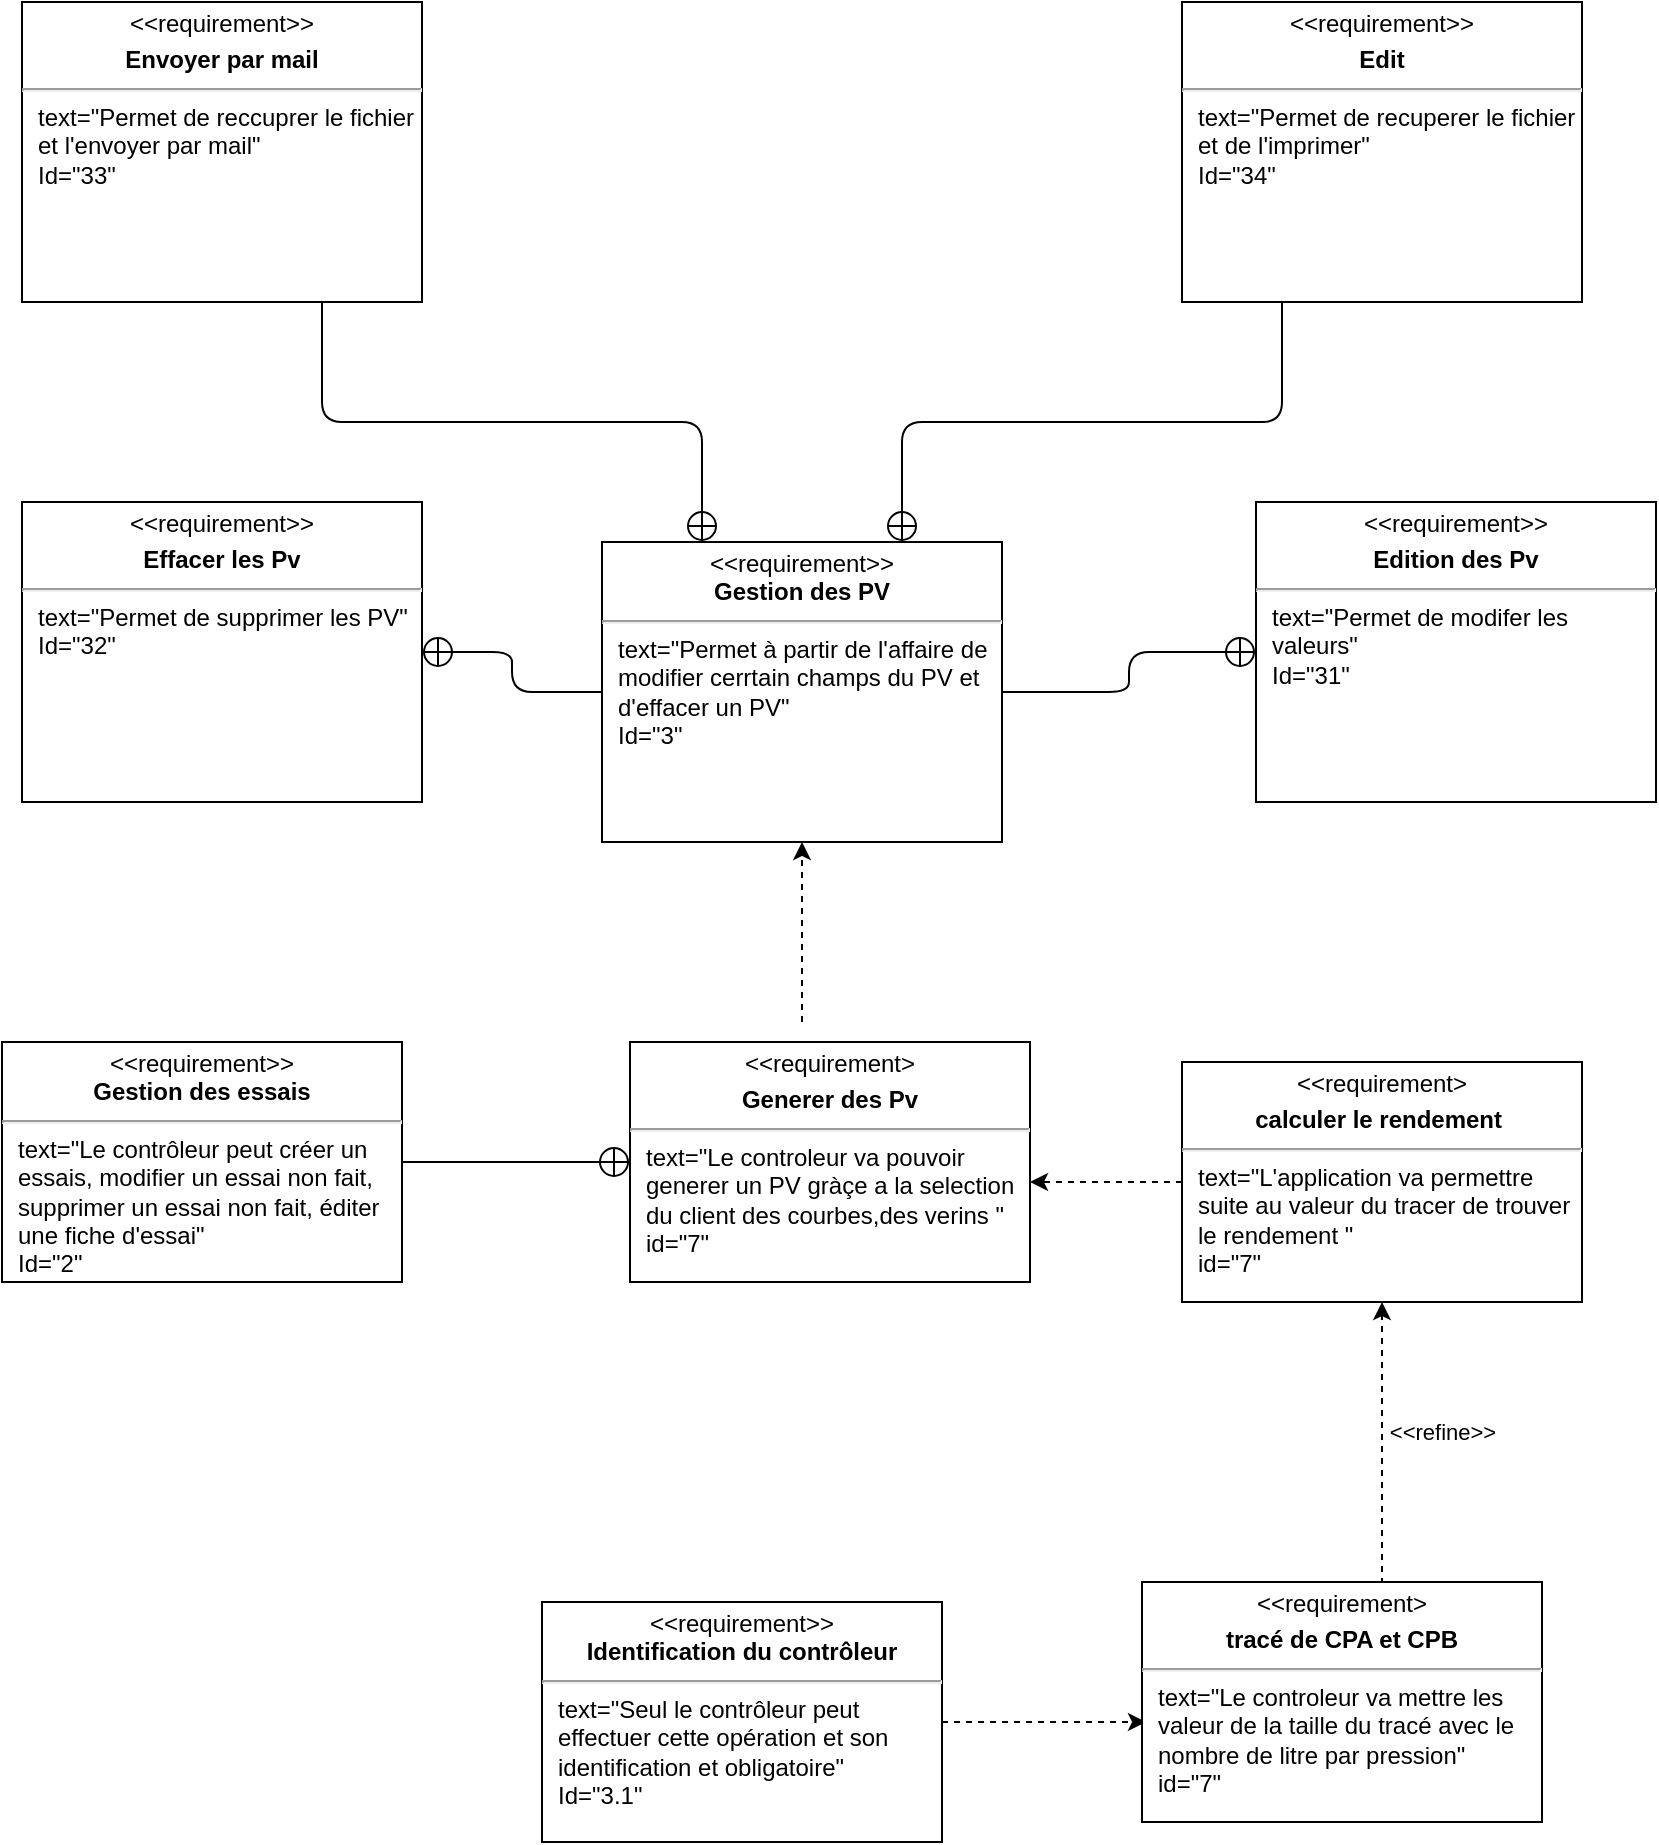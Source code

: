 <mxfile>
    <diagram id="ONgLlP4N_q6dtPXhDEXq" name="Page-1">
        <mxGraphModel dx="1534" dy="2282" grid="1" gridSize="10" guides="1" tooltips="1" connect="1" arrows="1" fold="1" page="1" pageScale="1" pageWidth="827" pageHeight="1169" math="0" shadow="0">
            <root>
                <mxCell id="0"/>
                <mxCell id="1" parent="0"/>
                <mxCell id="87" style="edgeStyle=orthogonalEdgeStyle;html=1;exitX=0;exitY=0.5;exitDx=0;exitDy=0;entryX=1;entryY=0.5;entryDx=0;entryDy=0;startArrow=none;startFill=0;endArrow=circlePlus;endFill=0;" parent="1" source="60" target="86" edge="1">
                    <mxGeometry relative="1" as="geometry"/>
                </mxCell>
                <mxCell id="60" value="&lt;p style=&quot;margin: 0px ; margin-top: 4px ; text-align: center&quot;&gt;&amp;lt;&amp;lt;requirement&amp;gt;&amp;gt;&lt;br&gt;&lt;b&gt;Gestion des PV&lt;/b&gt;&lt;/p&gt;&lt;hr&gt;&lt;p style=&quot;margin: 0px ; margin-left: 8px ; text-align: left&quot;&gt;text=&quot;Permet à partir de l'affaire de modifier cerrtain champs du PV et d'effacer un PV&quot;&lt;br&gt;Id=&quot;3&quot;&lt;/p&gt;" style="shape=rect;html=1;overflow=fill;whiteSpace=wrap;" parent="1" vertex="1">
                    <mxGeometry x="300" y="-870" width="200" height="150" as="geometry"/>
                </mxCell>
                <mxCell id="80" style="edgeStyle=none;html=1;dashed=1;" parent="1" source="61" edge="1">
                    <mxGeometry relative="1" as="geometry">
                        <mxPoint x="572" y="-280" as="targetPoint"/>
                    </mxGeometry>
                </mxCell>
                <mxCell id="61" value="&lt;p style=&quot;margin: 0px ; margin-top: 4px ; text-align: center&quot;&gt;&amp;lt;&amp;lt;requirement&amp;gt;&amp;gt;&lt;br&gt;&lt;b&gt;Identification du contrôleur&lt;/b&gt;&lt;/p&gt;&lt;hr&gt;&lt;p style=&quot;margin: 0px ; margin-left: 8px ; text-align: left&quot;&gt;text=&quot;Seul le contrôleur peut effectuer cette opération et son identification et obligatoire&quot;&lt;br&gt;Id=&quot;3.1&quot;&lt;/p&gt;" style="shape=rect;html=1;overflow=fill;whiteSpace=wrap;" parent="1" vertex="1">
                    <mxGeometry x="270" y="-340" width="200" height="120" as="geometry"/>
                </mxCell>
                <mxCell id="82" style="edgeStyle=none;html=1;exitX=1;exitY=0.5;exitDx=0;exitDy=0;entryX=0;entryY=0.5;entryDx=0;entryDy=0;endArrow=circlePlus;endFill=0;" parent="1" source="63" target="73" edge="1">
                    <mxGeometry relative="1" as="geometry"/>
                </mxCell>
                <mxCell id="63" value="&lt;p style=&quot;margin: 0px ; margin-top: 4px ; text-align: center&quot;&gt;&amp;lt;&amp;lt;requirement&amp;gt;&amp;gt;&lt;br&gt;&lt;b&gt;Gestion des essais&lt;/b&gt;&lt;br&gt;&lt;/p&gt;&lt;hr&gt;&lt;p style=&quot;margin: 0px ; margin-left: 8px ; text-align: left&quot;&gt;text=&quot;Le contrôleur peut créer un essais, modifier un essai non fait, supprimer un essai non fait, éditer une fiche d'essai&quot;&lt;br&gt;Id=&quot;2&quot;&lt;/p&gt;" style="shape=rect;html=1;overflow=fill;whiteSpace=wrap;" parent="1" vertex="1">
                    <mxGeometry y="-620" width="200" height="120" as="geometry"/>
                </mxCell>
                <mxCell id="71" value="&amp;lt;&amp;lt;refine&amp;gt;&amp;gt;" style="edgeStyle=none;html=1;exitX=0.6;exitY=0.008;exitDx=0;exitDy=0;entryX=0.5;entryY=1;entryDx=0;entryDy=0;dashed=1;exitPerimeter=0;" parent="1" source="69" target="70" edge="1">
                    <mxGeometry x="0.077" y="-30" relative="1" as="geometry">
                        <mxPoint as="offset"/>
                    </mxGeometry>
                </mxCell>
                <mxCell id="69" value="&lt;p style=&quot;margin: 0px ; margin-top: 4px ; text-align: center&quot;&gt;&amp;lt;&amp;lt;requirement&amp;gt;&lt;br&gt;&lt;/p&gt;&lt;p style=&quot;margin: 0px ; margin-top: 4px ; text-align: center&quot;&gt;&lt;b&gt;tracé de CPA et CPB&lt;/b&gt;&lt;/p&gt;&lt;hr&gt;&lt;p style=&quot;margin: 0px ; margin-left: 8px ; text-align: left&quot;&gt;text=&quot;Le controleur va mettre les valeur de la taille du tracé avec le nombre de litre par pression&quot;&lt;/p&gt;&lt;p style=&quot;margin: 0px ; margin-left: 8px ; text-align: left&quot;&gt;id=&quot;7&quot;&lt;/p&gt;" style="shape=rect;html=1;overflow=fill;whiteSpace=wrap;" parent="1" vertex="1">
                    <mxGeometry x="570" y="-350" width="200" height="120" as="geometry"/>
                </mxCell>
                <mxCell id="81" style="edgeStyle=none;html=1;exitX=0;exitY=0.5;exitDx=0;exitDy=0;entryX=1;entryY=0.583;entryDx=0;entryDy=0;entryPerimeter=0;dashed=1;" parent="1" source="70" target="73" edge="1">
                    <mxGeometry relative="1" as="geometry"/>
                </mxCell>
                <mxCell id="70" value="&lt;p style=&quot;margin: 0px ; margin-top: 4px ; text-align: center&quot;&gt;&amp;lt;&amp;lt;requirement&amp;gt;&lt;br&gt;&lt;/p&gt;&lt;p style=&quot;margin: 0px ; margin-top: 4px ; text-align: center&quot;&gt;&lt;b&gt;calculer le rendement&amp;nbsp;&lt;/b&gt;&lt;/p&gt;&lt;hr&gt;&lt;p style=&quot;margin: 0px ; margin-left: 8px ; text-align: left&quot;&gt;text=&quot;L'application va permettre suite au valeur du tracer de trouver le rendement &quot;&lt;/p&gt;&lt;p style=&quot;margin: 0px ; margin-left: 8px ; text-align: left&quot;&gt;id=&quot;7&quot;&lt;/p&gt;" style="shape=rect;html=1;overflow=fill;whiteSpace=wrap;" parent="1" vertex="1">
                    <mxGeometry x="590" y="-610" width="200" height="120" as="geometry"/>
                </mxCell>
                <mxCell id="77" style="edgeStyle=none;html=1;entryX=0.5;entryY=1;entryDx=0;entryDy=0;dashed=1;" parent="1" target="60" edge="1">
                    <mxGeometry relative="1" as="geometry">
                        <mxPoint x="400" y="-630" as="sourcePoint"/>
                    </mxGeometry>
                </mxCell>
                <mxCell id="73" value="&lt;p style=&quot;margin: 0px ; margin-top: 4px ; text-align: center&quot;&gt;&amp;lt;&amp;lt;requirement&amp;gt;&lt;br&gt;&lt;/p&gt;&lt;p style=&quot;margin: 0px ; margin-top: 4px ; text-align: center&quot;&gt;&lt;b&gt;Generer des Pv&lt;/b&gt;&lt;/p&gt;&lt;hr&gt;&lt;p style=&quot;margin: 0px ; margin-left: 8px ; text-align: left&quot;&gt;text=&quot;Le controleur va pouvoir generer un PV gràçe a la selection&amp;nbsp; du client des courbes,des verins &quot;&lt;/p&gt;&lt;p style=&quot;margin: 0px ; margin-left: 8px ; text-align: left&quot;&gt;id=&quot;7&quot;&lt;/p&gt;" style="shape=rect;html=1;overflow=fill;whiteSpace=wrap;" parent="1" vertex="1">
                    <mxGeometry x="314" y="-620" width="200" height="120" as="geometry"/>
                </mxCell>
                <mxCell id="84" style="edgeStyle=orthogonalEdgeStyle;html=1;exitX=0;exitY=0.5;exitDx=0;exitDy=0;entryX=1;entryY=0.5;entryDx=0;entryDy=0;endArrow=none;endFill=0;startArrow=circlePlus;startFill=0;" parent="1" source="76" target="60" edge="1">
                    <mxGeometry relative="1" as="geometry"/>
                </mxCell>
                <mxCell id="76" value="&lt;p style=&quot;margin: 0px ; margin-top: 4px ; text-align: center&quot;&gt;&amp;lt;&amp;lt;requirement&amp;gt;&amp;gt;&lt;br&gt;&lt;/p&gt;&lt;p style=&quot;margin: 0px ; margin-top: 4px ; text-align: center&quot;&gt;&lt;b&gt;Edition des Pv&lt;/b&gt;&lt;/p&gt;&lt;hr&gt;&lt;p style=&quot;margin: 0px ; margin-left: 8px ; text-align: left&quot;&gt;text=&quot;Permet de modifer les valeurs&quot;&lt;br&gt;Id=&quot;31&quot;&lt;/p&gt;" style="shape=rect;html=1;overflow=fill;whiteSpace=wrap;" parent="1" vertex="1">
                    <mxGeometry x="627" y="-890" width="200" height="150" as="geometry"/>
                </mxCell>
                <mxCell id="86" value="&lt;p style=&quot;margin: 0px ; margin-top: 4px ; text-align: center&quot;&gt;&amp;lt;&amp;lt;requirement&amp;gt;&amp;gt;&lt;br&gt;&lt;/p&gt;&lt;p style=&quot;margin: 0px ; margin-top: 4px ; text-align: center&quot;&gt;&lt;b&gt;Effacer les Pv&lt;/b&gt;&lt;/p&gt;&lt;hr&gt;&lt;p style=&quot;margin: 0px ; margin-left: 8px ; text-align: left&quot;&gt;text=&quot;Permet de supprimer les PV&quot;&lt;br&gt;Id=&quot;32&quot;&lt;/p&gt;" style="shape=rect;html=1;overflow=fill;whiteSpace=wrap;" parent="1" vertex="1">
                    <mxGeometry x="10" y="-890" width="200" height="150" as="geometry"/>
                </mxCell>
                <mxCell id="90" style="edgeStyle=orthogonalEdgeStyle;html=1;exitX=0.25;exitY=1;exitDx=0;exitDy=0;entryX=0.75;entryY=0;entryDx=0;entryDy=0;startArrow=none;startFill=0;endArrow=circlePlus;endFill=0;" parent="1" source="88" target="60" edge="1">
                    <mxGeometry relative="1" as="geometry"/>
                </mxCell>
                <mxCell id="88" value="&lt;p style=&quot;margin: 0px ; margin-top: 4px ; text-align: center&quot;&gt;&amp;lt;&amp;lt;requirement&amp;gt;&amp;gt;&lt;br&gt;&lt;/p&gt;&lt;p style=&quot;margin: 0px ; margin-top: 4px ; text-align: center&quot;&gt;&lt;b&gt;Edit&lt;/b&gt;&lt;/p&gt;&lt;hr&gt;&lt;p style=&quot;margin: 0px ; margin-left: 8px ; text-align: left&quot;&gt;text=&quot;Permet de recuperer le fichier et de l'imprimer&quot;&lt;br&gt;Id=&quot;34&quot;&lt;/p&gt;" style="shape=rect;html=1;overflow=fill;whiteSpace=wrap;" parent="1" vertex="1">
                    <mxGeometry x="590" y="-1140" width="200" height="150" as="geometry"/>
                </mxCell>
                <mxCell id="91" style="edgeStyle=orthogonalEdgeStyle;html=1;exitX=0.75;exitY=1;exitDx=0;exitDy=0;startArrow=none;startFill=0;endArrow=circlePlus;endFill=0;entryX=0.25;entryY=0;entryDx=0;entryDy=0;" parent="1" source="89" target="60" edge="1">
                    <mxGeometry relative="1" as="geometry"/>
                </mxCell>
                <mxCell id="89" value="&lt;p style=&quot;margin: 0px ; margin-top: 4px ; text-align: center&quot;&gt;&amp;lt;&amp;lt;requirement&amp;gt;&amp;gt;&lt;br&gt;&lt;/p&gt;&lt;p style=&quot;margin: 0px ; margin-top: 4px ; text-align: center&quot;&gt;&lt;b&gt;Envoyer par mail&lt;/b&gt;&lt;/p&gt;&lt;hr&gt;&lt;p style=&quot;margin: 0px ; margin-left: 8px ; text-align: left&quot;&gt;text=&quot;Permet de reccuprer le fichier et l'envoyer par mail&quot;&lt;br&gt;Id=&quot;33&quot;&lt;/p&gt;" style="shape=rect;html=1;overflow=fill;whiteSpace=wrap;" parent="1" vertex="1">
                    <mxGeometry x="10" y="-1140" width="200" height="150" as="geometry"/>
                </mxCell>
            </root>
        </mxGraphModel>
    </diagram>
</mxfile>